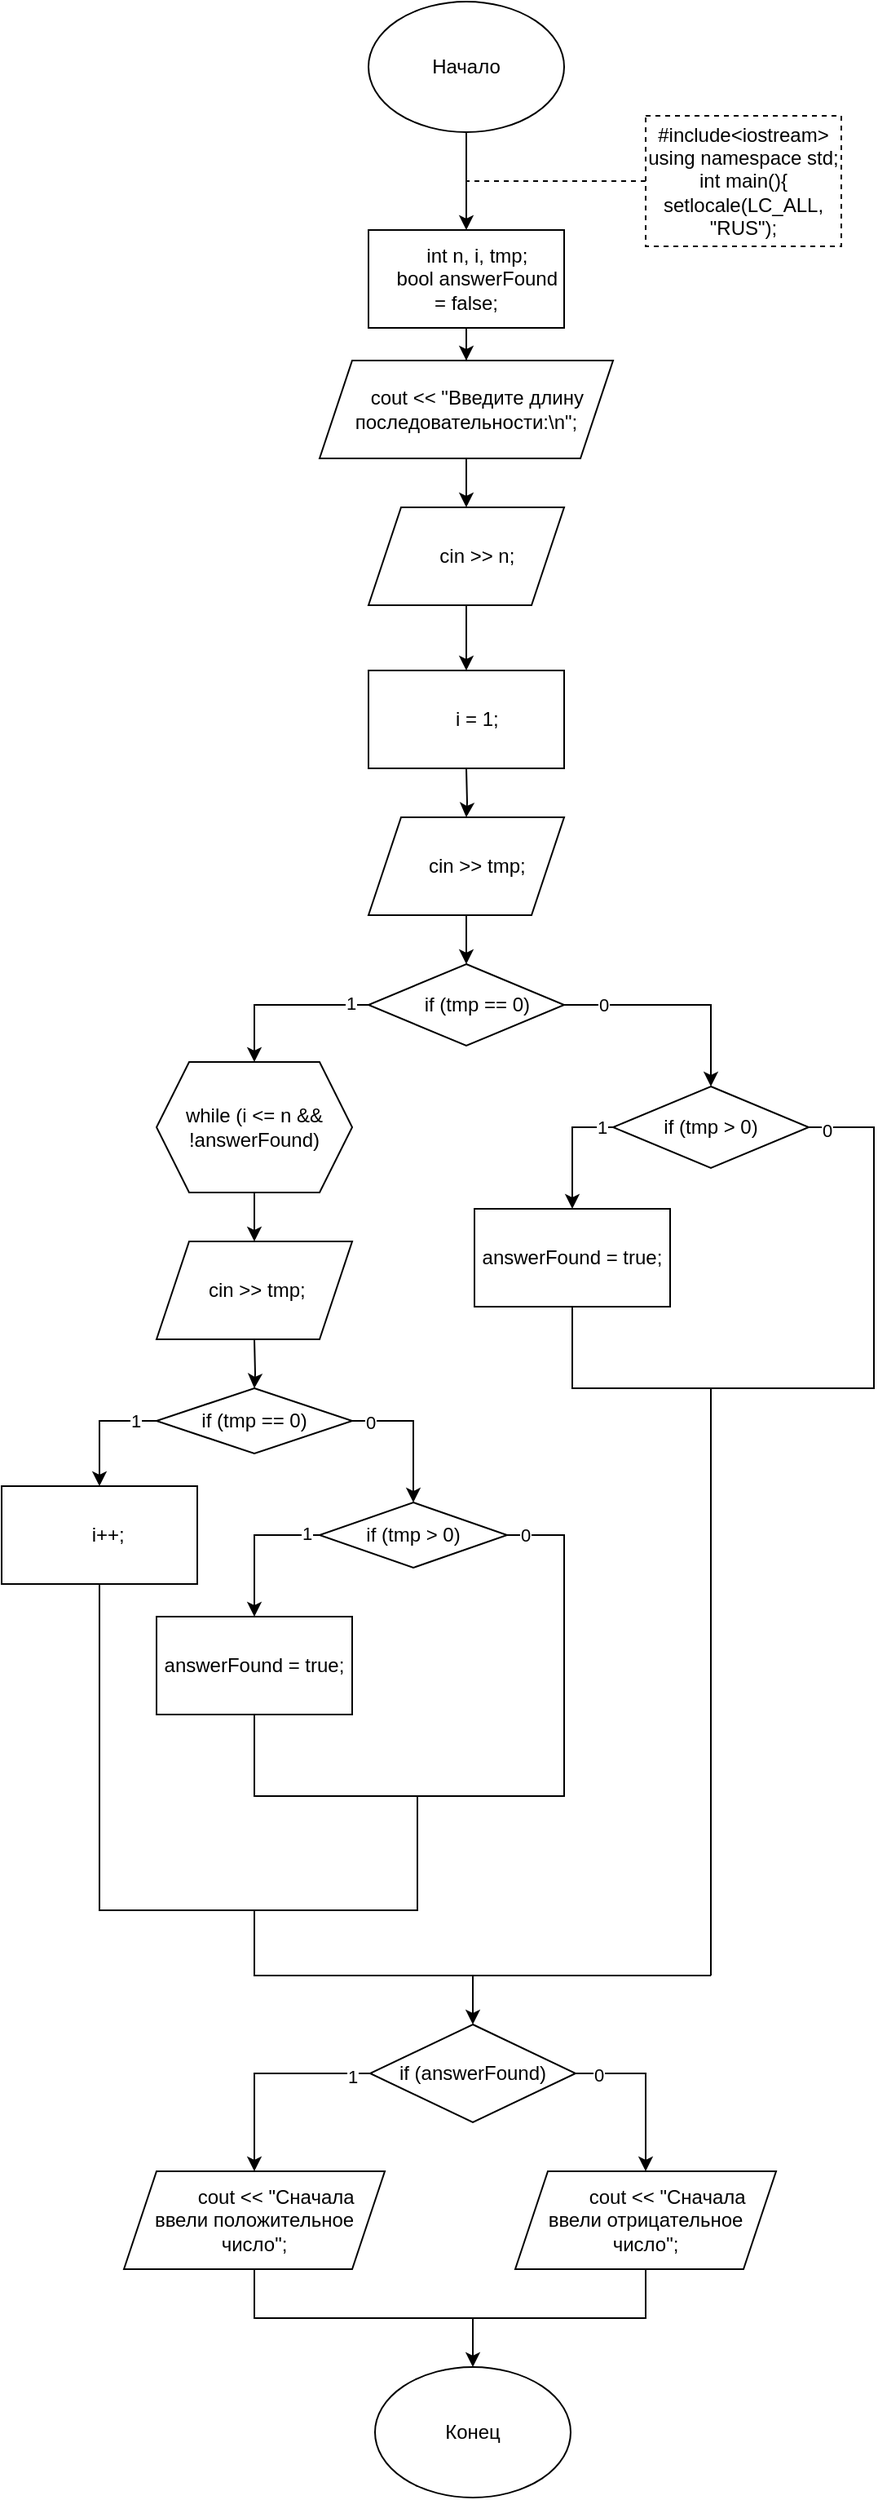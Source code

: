 <mxfile version="15.7.3" type="device"><diagram id="CRT6flfJbHeRccIU6dsv" name="Страница 1"><mxGraphModel dx="5510" dy="4525" grid="1" gridSize="10" guides="1" tooltips="1" connect="1" arrows="1" fold="1" page="1" pageScale="1" pageWidth="827" pageHeight="1169" math="0" shadow="0"><root><mxCell id="0"/><mxCell id="1" parent="0"/><mxCell id="1Mmam1Za4uav0poa333U-1" value="" style="edgeStyle=orthogonalEdgeStyle;rounded=0;orthogonalLoop=1;jettySize=auto;html=1;" edge="1" parent="1" source="1Mmam1Za4uav0poa333U-2" target="1Mmam1Za4uav0poa333U-4"><mxGeometry relative="1" as="geometry"/></mxCell><mxCell id="1Mmam1Za4uav0poa333U-2" value="Начало" style="ellipse;whiteSpace=wrap;html=1;" vertex="1" parent="1"><mxGeometry x="350" y="70" width="120" height="80" as="geometry"/></mxCell><mxCell id="1Mmam1Za4uav0poa333U-3" value="" style="edgeStyle=orthogonalEdgeStyle;rounded=0;orthogonalLoop=1;jettySize=auto;html=1;" edge="1" parent="1" source="1Mmam1Za4uav0poa333U-4" target="1Mmam1Za4uav0poa333U-7"><mxGeometry relative="1" as="geometry"/></mxCell><mxCell id="1Mmam1Za4uav0poa333U-4" value="&lt;div&gt;&amp;nbsp; &amp;nbsp; int n, i, tmp;&lt;/div&gt;&lt;div&gt;&amp;nbsp; &amp;nbsp; bool answerFound = false;&lt;/div&gt;" style="rounded=0;whiteSpace=wrap;html=1;align=center;" vertex="1" parent="1"><mxGeometry x="350" y="210" width="120" height="60" as="geometry"/></mxCell><mxCell id="1Mmam1Za4uav0poa333U-5" value="&lt;div&gt;#include&amp;lt;iostream&amp;gt;&lt;/div&gt;&lt;div&gt;using namespace std;&lt;/div&gt;&lt;div&gt;int main(){&lt;/div&gt;&lt;div&gt;&lt;span&gt;&#9;&lt;/span&gt;setlocale(LC_ALL, &quot;RUS&quot;);&lt;br&gt;&lt;/div&gt;" style="rounded=0;whiteSpace=wrap;html=1;dashed=1;" vertex="1" parent="1"><mxGeometry x="520" y="140" width="120" height="80" as="geometry"/></mxCell><mxCell id="1Mmam1Za4uav0poa333U-6" value="" style="endArrow=none;dashed=1;html=1;rounded=0;exitX=0;exitY=0.5;exitDx=0;exitDy=0;" edge="1" parent="1" source="1Mmam1Za4uav0poa333U-5"><mxGeometry width="50" height="50" relative="1" as="geometry"><mxPoint x="400" y="500" as="sourcePoint"/><mxPoint x="410" y="180" as="targetPoint"/></mxGeometry></mxCell><mxCell id="1Mmam1Za4uav0poa333U-21" value="" style="edgeStyle=orthogonalEdgeStyle;rounded=0;orthogonalLoop=1;jettySize=auto;html=1;" edge="1" parent="1" source="1Mmam1Za4uav0poa333U-7" target="1Mmam1Za4uav0poa333U-20"><mxGeometry relative="1" as="geometry"/></mxCell><mxCell id="1Mmam1Za4uav0poa333U-7" value="&lt;span&gt;&#9;&lt;/span&gt;&amp;nbsp; &amp;nbsp; cout &amp;lt;&amp;lt; &quot;Введите длину последовательности:\n&quot;;" style="shape=parallelogram;perimeter=parallelogramPerimeter;whiteSpace=wrap;html=1;fixedSize=1;" vertex="1" parent="1"><mxGeometry x="320" y="290" width="180" height="60" as="geometry"/></mxCell><mxCell id="1Mmam1Za4uav0poa333U-23" value="" style="edgeStyle=orthogonalEdgeStyle;rounded=0;orthogonalLoop=1;jettySize=auto;html=1;" edge="1" parent="1" source="1Mmam1Za4uav0poa333U-20"><mxGeometry relative="1" as="geometry"><mxPoint x="410" y="480" as="targetPoint"/></mxGeometry></mxCell><mxCell id="1Mmam1Za4uav0poa333U-20" value="&lt;span&gt;&#9;&lt;/span&gt;&amp;nbsp; &amp;nbsp; cin &amp;gt;&amp;gt; n;" style="shape=parallelogram;perimeter=parallelogramPerimeter;whiteSpace=wrap;html=1;fixedSize=1;" vertex="1" parent="1"><mxGeometry x="350" y="380" width="120" height="60" as="geometry"/></mxCell><mxCell id="1Mmam1Za4uav0poa333U-25" value="" style="edgeStyle=orthogonalEdgeStyle;rounded=0;orthogonalLoop=1;jettySize=auto;html=1;" edge="1" parent="1" target="1Mmam1Za4uav0poa333U-24"><mxGeometry relative="1" as="geometry"><mxPoint x="410" y="540" as="sourcePoint"/></mxGeometry></mxCell><mxCell id="1Mmam1Za4uav0poa333U-43" value="" style="edgeStyle=orthogonalEdgeStyle;rounded=0;orthogonalLoop=1;jettySize=auto;html=1;" edge="1" parent="1" source="1Mmam1Za4uav0poa333U-24" target="1Mmam1Za4uav0poa333U-42"><mxGeometry relative="1" as="geometry"/></mxCell><mxCell id="1Mmam1Za4uav0poa333U-24" value="&lt;span&gt;&#9;&lt;/span&gt;&amp;nbsp; &amp;nbsp; cin &amp;gt;&amp;gt; tmp;" style="shape=parallelogram;perimeter=parallelogramPerimeter;whiteSpace=wrap;html=1;fixedSize=1;" vertex="1" parent="1"><mxGeometry x="350" y="570" width="120" height="60" as="geometry"/></mxCell><mxCell id="1Mmam1Za4uav0poa333U-41" value="&amp;nbsp; &amp;nbsp; i = 1;" style="rounded=0;whiteSpace=wrap;html=1;align=center;" vertex="1" parent="1"><mxGeometry x="350" y="480" width="120" height="60" as="geometry"/></mxCell><mxCell id="1Mmam1Za4uav0poa333U-45" style="edgeStyle=orthogonalEdgeStyle;rounded=0;orthogonalLoop=1;jettySize=auto;html=1;entryX=0.5;entryY=0;entryDx=0;entryDy=0;exitX=0;exitY=0.5;exitDx=0;exitDy=0;" edge="1" parent="1" source="1Mmam1Za4uav0poa333U-42" target="1Mmam1Za4uav0poa333U-44"><mxGeometry relative="1" as="geometry"/></mxCell><mxCell id="1Mmam1Za4uav0poa333U-46" value="1" style="edgeLabel;html=1;align=center;verticalAlign=middle;resizable=0;points=[];" vertex="1" connectable="0" parent="1Mmam1Za4uav0poa333U-45"><mxGeometry x="-0.778" y="-1" relative="1" as="geometry"><mxPoint as="offset"/></mxGeometry></mxCell><mxCell id="1Mmam1Za4uav0poa333U-68" value="" style="edgeStyle=orthogonalEdgeStyle;rounded=0;orthogonalLoop=1;jettySize=auto;html=1;exitX=1;exitY=0.5;exitDx=0;exitDy=0;" edge="1" parent="1" source="1Mmam1Za4uav0poa333U-42" target="1Mmam1Za4uav0poa333U-67"><mxGeometry relative="1" as="geometry"/></mxCell><mxCell id="1Mmam1Za4uav0poa333U-69" value="0" style="edgeLabel;html=1;align=center;verticalAlign=middle;resizable=0;points=[];" vertex="1" connectable="0" parent="1Mmam1Za4uav0poa333U-68"><mxGeometry x="-0.665" relative="1" as="geometry"><mxPoint as="offset"/></mxGeometry></mxCell><mxCell id="1Mmam1Za4uav0poa333U-42" value="&amp;nbsp; &amp;nbsp; if (tmp == 0)" style="rhombus;whiteSpace=wrap;html=1;align=center;" vertex="1" parent="1"><mxGeometry x="350" y="660" width="120" height="50" as="geometry"/></mxCell><mxCell id="1Mmam1Za4uav0poa333U-48" value="" style="edgeStyle=orthogonalEdgeStyle;rounded=0;orthogonalLoop=1;jettySize=auto;html=1;" edge="1" parent="1" source="1Mmam1Za4uav0poa333U-44"><mxGeometry relative="1" as="geometry"><mxPoint x="280" y="830.0" as="targetPoint"/></mxGeometry></mxCell><mxCell id="1Mmam1Za4uav0poa333U-44" value="while (i &amp;lt;= n &amp;amp;&amp;amp; !answerFound)" style="shape=hexagon;perimeter=hexagonPerimeter2;whiteSpace=wrap;html=1;fixedSize=1;align=center;" vertex="1" parent="1"><mxGeometry x="220" y="720" width="120" height="80" as="geometry"/></mxCell><mxCell id="1Mmam1Za4uav0poa333U-50" value="" style="edgeStyle=orthogonalEdgeStyle;rounded=0;orthogonalLoop=1;jettySize=auto;html=1;" edge="1" parent="1" target="1Mmam1Za4uav0poa333U-49"><mxGeometry relative="1" as="geometry"><mxPoint x="280" y="890.0" as="sourcePoint"/></mxGeometry></mxCell><mxCell id="1Mmam1Za4uav0poa333U-53" style="edgeStyle=orthogonalEdgeStyle;rounded=0;orthogonalLoop=1;jettySize=auto;html=1;entryX=0.5;entryY=0;entryDx=0;entryDy=0;exitX=0;exitY=0.5;exitDx=0;exitDy=0;" edge="1" parent="1" source="1Mmam1Za4uav0poa333U-49" target="1Mmam1Za4uav0poa333U-52"><mxGeometry relative="1" as="geometry"/></mxCell><mxCell id="1Mmam1Za4uav0poa333U-55" value="1" style="edgeLabel;html=1;align=center;verticalAlign=middle;resizable=0;points=[];" vertex="1" connectable="0" parent="1Mmam1Za4uav0poa333U-53"><mxGeometry x="-0.637" relative="1" as="geometry"><mxPoint as="offset"/></mxGeometry></mxCell><mxCell id="1Mmam1Za4uav0poa333U-57" style="edgeStyle=orthogonalEdgeStyle;rounded=0;orthogonalLoop=1;jettySize=auto;html=1;entryX=0.5;entryY=0;entryDx=0;entryDy=0;exitX=1;exitY=0.5;exitDx=0;exitDy=0;" edge="1" parent="1" source="1Mmam1Za4uav0poa333U-49" target="1Mmam1Za4uav0poa333U-56"><mxGeometry relative="1" as="geometry"/></mxCell><mxCell id="1Mmam1Za4uav0poa333U-58" value="0" style="edgeLabel;html=1;align=center;verticalAlign=middle;resizable=0;points=[];" vertex="1" connectable="0" parent="1Mmam1Za4uav0poa333U-57"><mxGeometry x="-0.756" y="-1" relative="1" as="geometry"><mxPoint as="offset"/></mxGeometry></mxCell><mxCell id="1Mmam1Za4uav0poa333U-49" value="if (tmp == 0)" style="rhombus;whiteSpace=wrap;html=1;align=center;" vertex="1" parent="1"><mxGeometry x="220" y="920" width="120" height="40" as="geometry"/></mxCell><mxCell id="1Mmam1Za4uav0poa333U-52" value="&amp;nbsp; &amp;nbsp; &amp;nbsp; &amp;nbsp; &amp;nbsp; &amp;nbsp; &amp;nbsp; &amp;nbsp; i++;" style="rounded=0;whiteSpace=wrap;html=1;align=left;" vertex="1" parent="1"><mxGeometry x="125" y="980" width="120" height="60" as="geometry"/></mxCell><mxCell id="1Mmam1Za4uav0poa333U-60" style="edgeStyle=orthogonalEdgeStyle;rounded=0;orthogonalLoop=1;jettySize=auto;html=1;entryX=0.5;entryY=0;entryDx=0;entryDy=0;exitX=0;exitY=0.5;exitDx=0;exitDy=0;" edge="1" parent="1" source="1Mmam1Za4uav0poa333U-56" target="1Mmam1Za4uav0poa333U-59"><mxGeometry relative="1" as="geometry"/></mxCell><mxCell id="1Mmam1Za4uav0poa333U-61" value="1" style="edgeLabel;html=1;align=center;verticalAlign=middle;resizable=0;points=[];" vertex="1" connectable="0" parent="1Mmam1Za4uav0poa333U-60"><mxGeometry x="-0.821" y="-1" relative="1" as="geometry"><mxPoint as="offset"/></mxGeometry></mxCell><mxCell id="1Mmam1Za4uav0poa333U-56" value="if (tmp &amp;gt; 0)" style="rhombus;whiteSpace=wrap;html=1;align=center;" vertex="1" parent="1"><mxGeometry x="320" y="990" width="115" height="40" as="geometry"/></mxCell><mxCell id="1Mmam1Za4uav0poa333U-59" value="answerFound = true;" style="rounded=0;whiteSpace=wrap;html=1;align=center;" vertex="1" parent="1"><mxGeometry x="220" y="1060" width="120" height="60" as="geometry"/></mxCell><mxCell id="1Mmam1Za4uav0poa333U-62" value="" style="endArrow=none;html=1;rounded=0;entryX=1;entryY=0.5;entryDx=0;entryDy=0;exitX=0.5;exitY=1;exitDx=0;exitDy=0;" edge="1" parent="1" source="1Mmam1Za4uav0poa333U-59" target="1Mmam1Za4uav0poa333U-56"><mxGeometry width="50" height="50" relative="1" as="geometry"><mxPoint x="370" y="1170" as="sourcePoint"/><mxPoint x="420" y="1120" as="targetPoint"/><Array as="points"><mxPoint x="280" y="1170"/><mxPoint x="378" y="1170"/><mxPoint x="470" y="1170"/><mxPoint x="470" y="1090"/><mxPoint x="470" y="1010"/></Array></mxGeometry></mxCell><mxCell id="1Mmam1Za4uav0poa333U-66" value="0" style="edgeLabel;html=1;align=center;verticalAlign=middle;resizable=0;points=[];" vertex="1" connectable="0" parent="1Mmam1Za4uav0poa333U-62"><mxGeometry x="0.952" relative="1" as="geometry"><mxPoint as="offset"/></mxGeometry></mxCell><mxCell id="1Mmam1Za4uav0poa333U-64" value="" style="endArrow=none;html=1;rounded=0;exitX=0.5;exitY=1;exitDx=0;exitDy=0;" edge="1" parent="1" source="1Mmam1Za4uav0poa333U-52"><mxGeometry width="50" height="50" relative="1" as="geometry"><mxPoint x="370" y="1170" as="sourcePoint"/><mxPoint x="380" y="1170" as="targetPoint"/><Array as="points"><mxPoint x="185" y="1170"/><mxPoint x="185" y="1240"/><mxPoint x="380" y="1240"/></Array></mxGeometry></mxCell><mxCell id="1Mmam1Za4uav0poa333U-71" value="" style="edgeStyle=orthogonalEdgeStyle;rounded=0;orthogonalLoop=1;jettySize=auto;html=1;exitX=0;exitY=0.5;exitDx=0;exitDy=0;" edge="1" parent="1" source="1Mmam1Za4uav0poa333U-67" target="1Mmam1Za4uav0poa333U-70"><mxGeometry relative="1" as="geometry"/></mxCell><mxCell id="1Mmam1Za4uav0poa333U-73" value="1" style="edgeLabel;html=1;align=center;verticalAlign=middle;resizable=0;points=[];" vertex="1" connectable="0" parent="1Mmam1Za4uav0poa333U-71"><mxGeometry x="-0.813" relative="1" as="geometry"><mxPoint as="offset"/></mxGeometry></mxCell><mxCell id="1Mmam1Za4uav0poa333U-67" value="if (tmp &amp;gt; 0)" style="rhombus;whiteSpace=wrap;html=1;align=center;" vertex="1" parent="1"><mxGeometry x="500" y="735" width="120" height="50" as="geometry"/></mxCell><mxCell id="1Mmam1Za4uav0poa333U-70" value="answerFound = true;" style="whiteSpace=wrap;html=1;" vertex="1" parent="1"><mxGeometry x="415" y="810" width="120" height="60" as="geometry"/></mxCell><mxCell id="1Mmam1Za4uav0poa333U-74" value="" style="endArrow=none;html=1;rounded=0;entryX=0.5;entryY=1;entryDx=0;entryDy=0;exitX=1;exitY=0.5;exitDx=0;exitDy=0;" edge="1" parent="1" source="1Mmam1Za4uav0poa333U-67" target="1Mmam1Za4uav0poa333U-70"><mxGeometry width="50" height="50" relative="1" as="geometry"><mxPoint x="410" y="1030" as="sourcePoint"/><mxPoint x="460" y="980" as="targetPoint"/><Array as="points"><mxPoint x="660" y="760"/><mxPoint x="660" y="920"/><mxPoint x="475" y="920"/></Array></mxGeometry></mxCell><mxCell id="1Mmam1Za4uav0poa333U-77" value="0" style="edgeLabel;html=1;align=center;verticalAlign=middle;resizable=0;points=[];" vertex="1" connectable="0" parent="1Mmam1Za4uav0poa333U-74"><mxGeometry x="-0.949" y="-2" relative="1" as="geometry"><mxPoint as="offset"/></mxGeometry></mxCell><mxCell id="1Mmam1Za4uav0poa333U-75" value="" style="endArrow=none;html=1;rounded=0;" edge="1" parent="1"><mxGeometry width="50" height="50" relative="1" as="geometry"><mxPoint x="560" y="1280" as="sourcePoint"/><mxPoint x="560" y="920" as="targetPoint"/></mxGeometry></mxCell><mxCell id="1Mmam1Za4uav0poa333U-76" value="" style="endArrow=none;html=1;rounded=0;" edge="1" parent="1"><mxGeometry width="50" height="50" relative="1" as="geometry"><mxPoint x="280" y="1240" as="sourcePoint"/><mxPoint x="560" y="1280" as="targetPoint"/><Array as="points"><mxPoint x="280" y="1280"/></Array></mxGeometry></mxCell><mxCell id="1Mmam1Za4uav0poa333U-78" value="&lt;span&gt;&amp;nbsp;cin &amp;gt;&amp;gt; tmp;&lt;/span&gt;" style="shape=parallelogram;perimeter=parallelogramPerimeter;whiteSpace=wrap;html=1;fixedSize=1;align=center;" vertex="1" parent="1"><mxGeometry x="220" y="830" width="120" height="60" as="geometry"/></mxCell><mxCell id="1Mmam1Za4uav0poa333U-82" style="edgeStyle=orthogonalEdgeStyle;rounded=0;orthogonalLoop=1;jettySize=auto;html=1;entryX=0.5;entryY=0;entryDx=0;entryDy=0;exitX=0;exitY=0.5;exitDx=0;exitDy=0;" edge="1" parent="1" source="1Mmam1Za4uav0poa333U-79" target="1Mmam1Za4uav0poa333U-81"><mxGeometry relative="1" as="geometry"><mxPoint x="347" y="1340" as="sourcePoint"/><Array as="points"><mxPoint x="280" y="1340"/></Array></mxGeometry></mxCell><mxCell id="1Mmam1Za4uav0poa333U-83" value="1" style="edgeLabel;html=1;align=center;verticalAlign=middle;resizable=0;points=[];" vertex="1" connectable="0" parent="1Mmam1Za4uav0poa333U-82"><mxGeometry x="-0.832" y="2" relative="1" as="geometry"><mxPoint as="offset"/></mxGeometry></mxCell><mxCell id="1Mmam1Za4uav0poa333U-85" style="edgeStyle=orthogonalEdgeStyle;rounded=0;orthogonalLoop=1;jettySize=auto;html=1;entryX=0.5;entryY=0;entryDx=0;entryDy=0;exitX=1;exitY=0.5;exitDx=0;exitDy=0;" edge="1" parent="1" source="1Mmam1Za4uav0poa333U-79" target="1Mmam1Za4uav0poa333U-84"><mxGeometry relative="1" as="geometry"/></mxCell><mxCell id="1Mmam1Za4uav0poa333U-86" value="0" style="edgeLabel;html=1;align=center;verticalAlign=middle;resizable=0;points=[];" vertex="1" connectable="0" parent="1Mmam1Za4uav0poa333U-85"><mxGeometry x="-0.736" y="-1" relative="1" as="geometry"><mxPoint as="offset"/></mxGeometry></mxCell><mxCell id="1Mmam1Za4uav0poa333U-79" value="if (answerFound)" style="rhombus;whiteSpace=wrap;html=1;align=center;" vertex="1" parent="1"><mxGeometry x="351" y="1310" width="126" height="60" as="geometry"/></mxCell><mxCell id="1Mmam1Za4uav0poa333U-80" value="" style="endArrow=classic;html=1;rounded=0;entryX=0.5;entryY=0;entryDx=0;entryDy=0;" edge="1" parent="1" target="1Mmam1Za4uav0poa333U-79"><mxGeometry width="50" height="50" relative="1" as="geometry"><mxPoint x="414" y="1280" as="sourcePoint"/><mxPoint x="430" y="1290" as="targetPoint"/></mxGeometry></mxCell><mxCell id="1Mmam1Za4uav0poa333U-81" value="&amp;nbsp; &amp;nbsp; &amp;nbsp; &amp;nbsp; cout &amp;lt;&amp;lt; &quot;Сначала ввели положительное число&quot;;" style="shape=parallelogram;perimeter=parallelogramPerimeter;whiteSpace=wrap;html=1;fixedSize=1;align=center;" vertex="1" parent="1"><mxGeometry x="200" y="1400" width="160" height="60" as="geometry"/></mxCell><mxCell id="1Mmam1Za4uav0poa333U-84" value="&amp;nbsp; &amp;nbsp; &amp;nbsp; &amp;nbsp; cout &amp;lt;&amp;lt; &quot;Сначала ввели отрицательное число&quot;;" style="shape=parallelogram;perimeter=parallelogramPerimeter;whiteSpace=wrap;html=1;fixedSize=1;align=center;" vertex="1" parent="1"><mxGeometry x="440" y="1400" width="160" height="60" as="geometry"/></mxCell><mxCell id="1Mmam1Za4uav0poa333U-87" value="" style="endArrow=none;html=1;rounded=0;entryX=0.5;entryY=1;entryDx=0;entryDy=0;exitX=0.5;exitY=1;exitDx=0;exitDy=0;" edge="1" parent="1" source="1Mmam1Za4uav0poa333U-84" target="1Mmam1Za4uav0poa333U-81"><mxGeometry width="50" height="50" relative="1" as="geometry"><mxPoint x="320" y="1560" as="sourcePoint"/><mxPoint x="370" y="1510" as="targetPoint"/><Array as="points"><mxPoint x="520" y="1490"/><mxPoint x="460" y="1490"/><mxPoint x="340" y="1490"/><mxPoint x="280" y="1490"/></Array></mxGeometry></mxCell><mxCell id="1Mmam1Za4uav0poa333U-88" value="Конец" style="ellipse;whiteSpace=wrap;html=1;align=center;" vertex="1" parent="1"><mxGeometry x="354" y="1520" width="120" height="80" as="geometry"/></mxCell><mxCell id="1Mmam1Za4uav0poa333U-89" value="" style="endArrow=classic;html=1;rounded=0;entryX=0.5;entryY=0;entryDx=0;entryDy=0;" edge="1" parent="1" target="1Mmam1Za4uav0poa333U-88"><mxGeometry width="50" height="50" relative="1" as="geometry"><mxPoint x="414" y="1490" as="sourcePoint"/><mxPoint x="370" y="1510" as="targetPoint"/></mxGeometry></mxCell></root></mxGraphModel></diagram></mxfile>